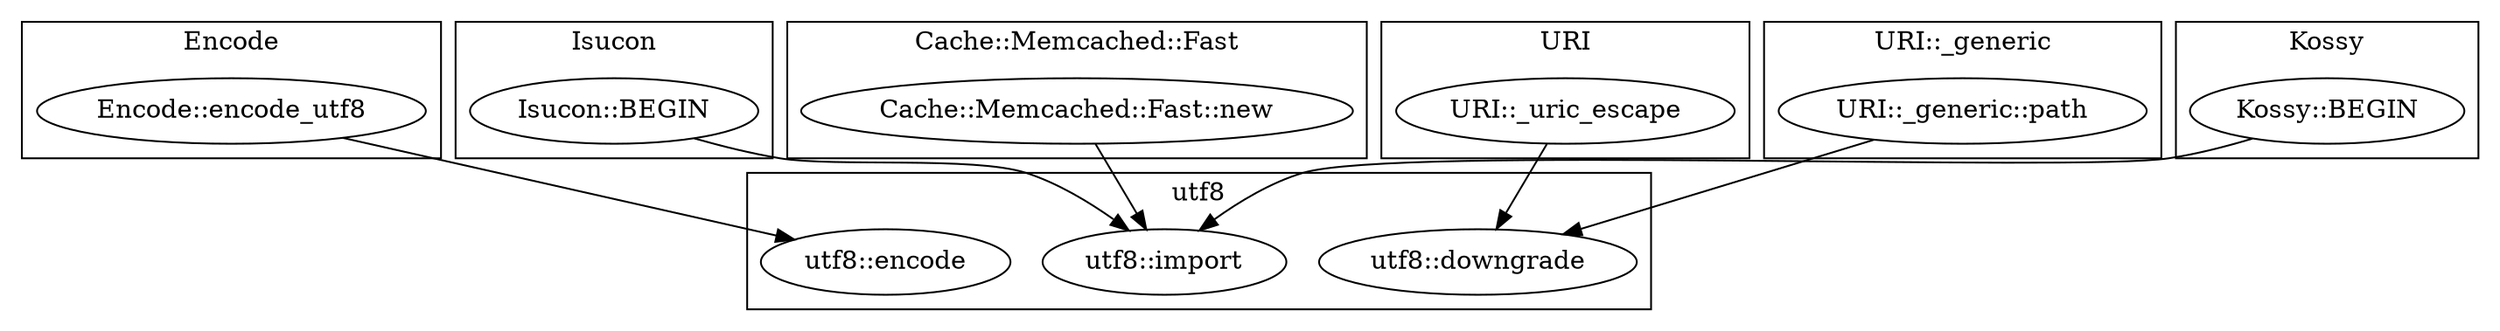 digraph {
graph [overlap=false]
subgraph cluster_Encode {
	label="Encode";
	"Encode::encode_utf8";
}
subgraph cluster_Isucon {
	label="Isucon";
	"Isucon::BEGIN";
}
subgraph cluster_Cache_Memcached_Fast {
	label="Cache::Memcached::Fast";
	"Cache::Memcached::Fast::new";
}
subgraph cluster_URI {
	label="URI";
	"URI::_uric_escape";
}
subgraph cluster_utf8 {
	label="utf8";
	"utf8::encode";
	"utf8::import";
	"utf8::downgrade";
}
subgraph cluster_URI__generic {
	label="URI::_generic";
	"URI::_generic::path";
}
subgraph cluster_Kossy {
	label="Kossy";
	"Kossy::BEGIN";
}
"Encode::encode_utf8" -> "utf8::encode";
"URI::_generic::path" -> "utf8::downgrade";
"URI::_uric_escape" -> "utf8::downgrade";
"Kossy::BEGIN" -> "utf8::import";
"Isucon::BEGIN" -> "utf8::import";
"Cache::Memcached::Fast::new" -> "utf8::import";
}

